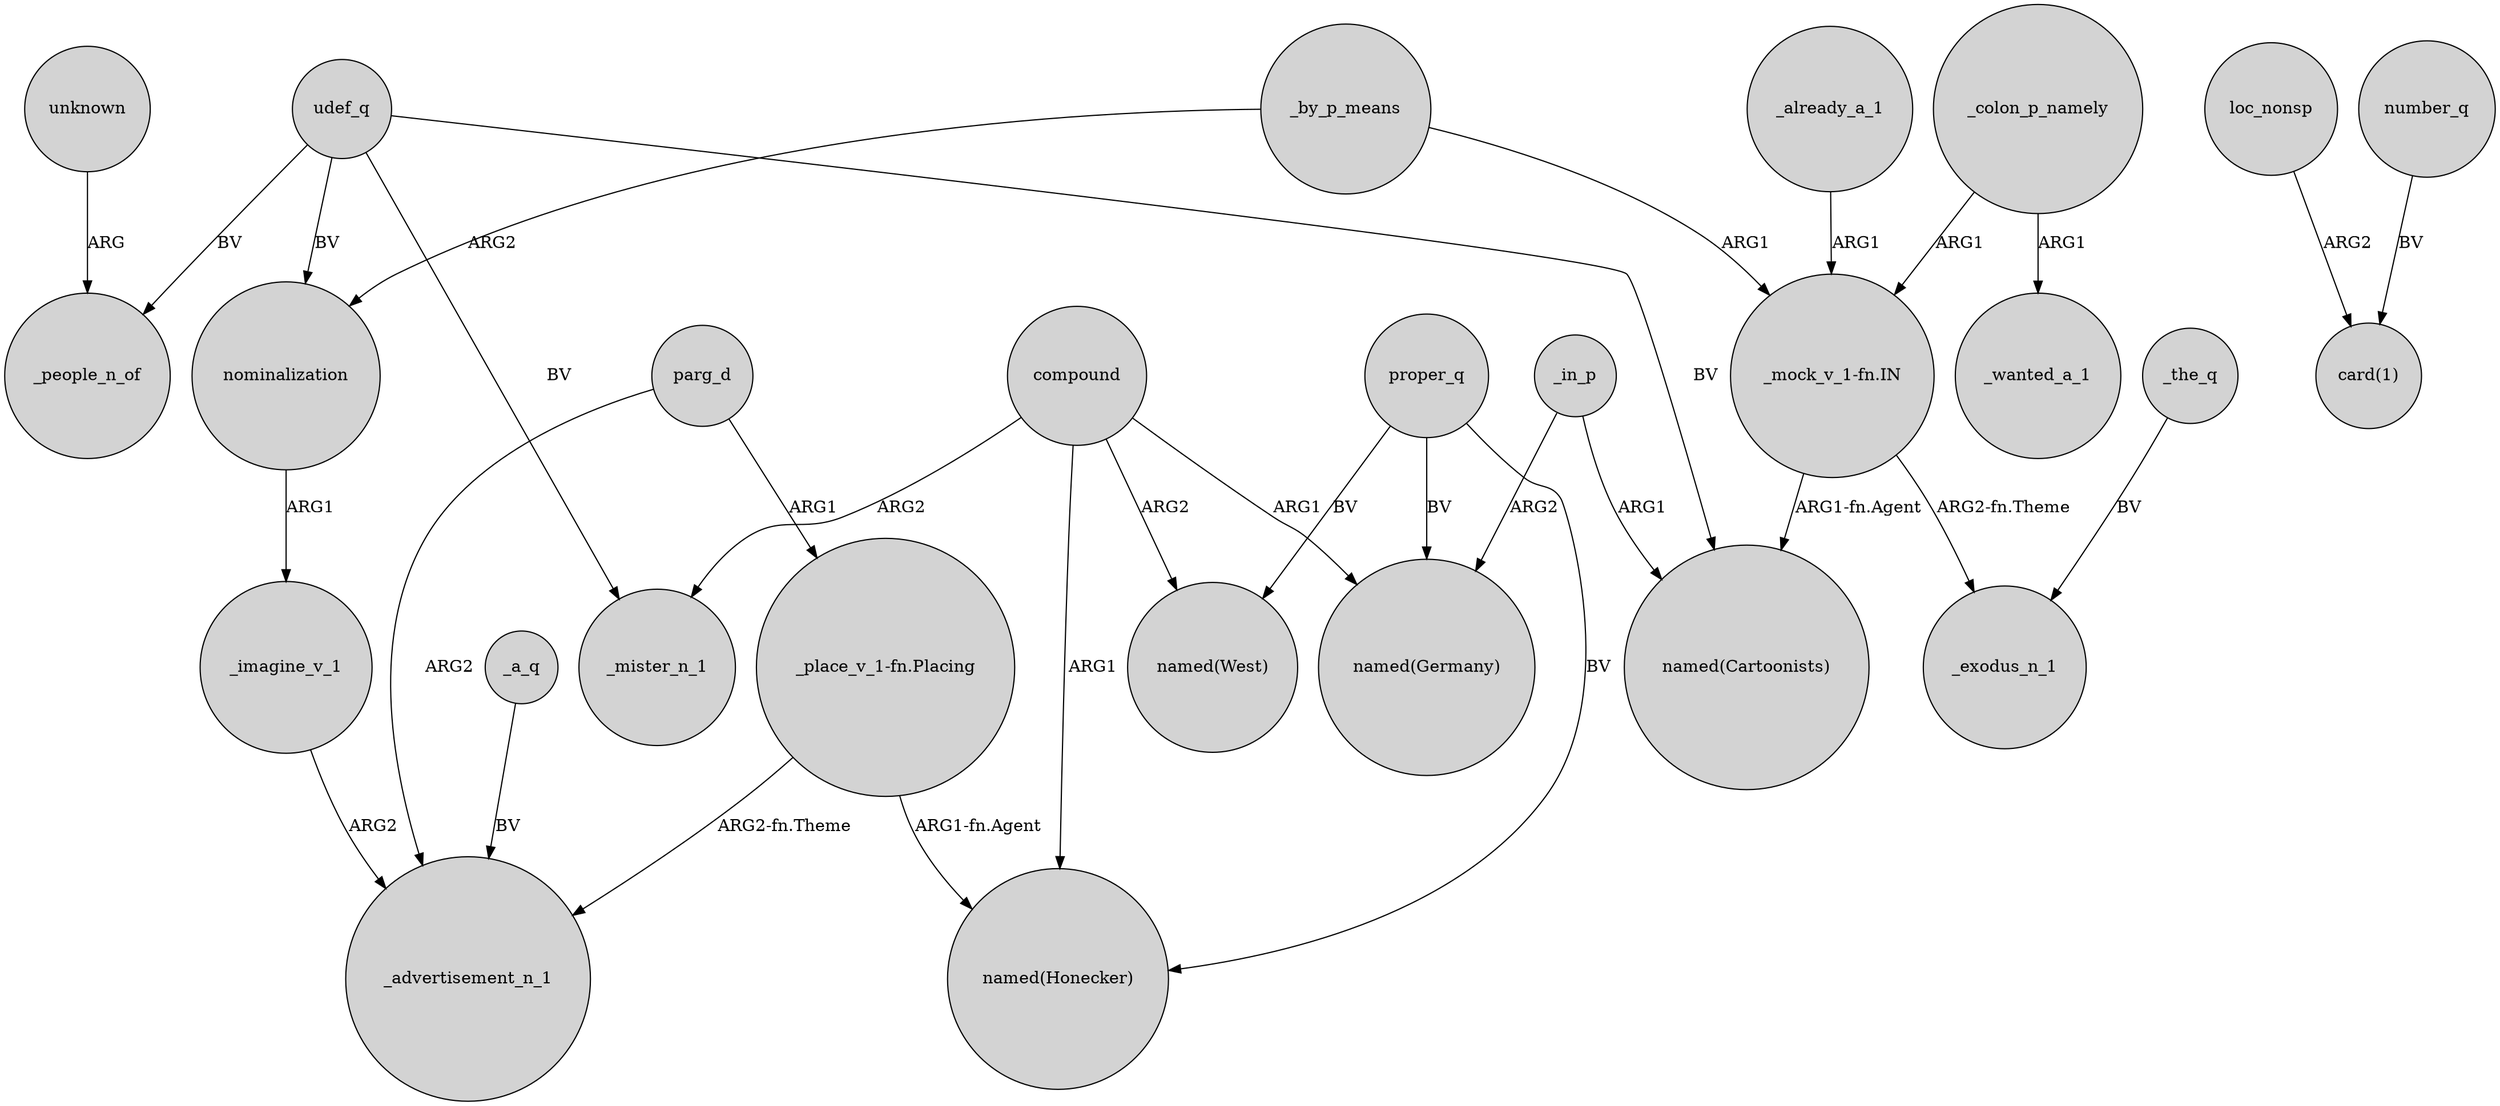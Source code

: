 digraph {
	node [shape=circle style=filled]
	udef_q -> "named(Cartoonists)" [label=BV]
	compound -> "named(West)" [label=ARG2]
	parg_d -> "_place_v_1-fn.Placing" [label=ARG1]
	"_mock_v_1-fn.IN" -> _exodus_n_1 [label="ARG2-fn.Theme"]
	proper_q -> "named(Germany)" [label=BV]
	_by_p_means -> nominalization [label=ARG2]
	_colon_p_namely -> _wanted_a_1 [label=ARG1]
	loc_nonsp -> "card(1)" [label=ARG2]
	"_place_v_1-fn.Placing" -> _advertisement_n_1 [label="ARG2-fn.Theme"]
	_by_p_means -> "_mock_v_1-fn.IN" [label=ARG1]
	_colon_p_namely -> "_mock_v_1-fn.IN" [label=ARG1]
	compound -> _mister_n_1 [label=ARG2]
	_the_q -> _exodus_n_1 [label=BV]
	_already_a_1 -> "_mock_v_1-fn.IN" [label=ARG1]
	udef_q -> _mister_n_1 [label=BV]
	_in_p -> "named(Cartoonists)" [label=ARG1]
	parg_d -> _advertisement_n_1 [label=ARG2]
	_in_p -> "named(Germany)" [label=ARG2]
	proper_q -> "named(West)" [label=BV]
	proper_q -> "named(Honecker)" [label=BV]
	"_mock_v_1-fn.IN" -> "named(Cartoonists)" [label="ARG1-fn.Agent"]
	"_place_v_1-fn.Placing" -> "named(Honecker)" [label="ARG1-fn.Agent"]
	udef_q -> _people_n_of [label=BV]
	unknown -> _people_n_of [label=ARG]
	_a_q -> _advertisement_n_1 [label=BV]
	compound -> "named(Germany)" [label=ARG1]
	udef_q -> nominalization [label=BV]
	compound -> "named(Honecker)" [label=ARG1]
	number_q -> "card(1)" [label=BV]
	nominalization -> _imagine_v_1 [label=ARG1]
	_imagine_v_1 -> _advertisement_n_1 [label=ARG2]
}
